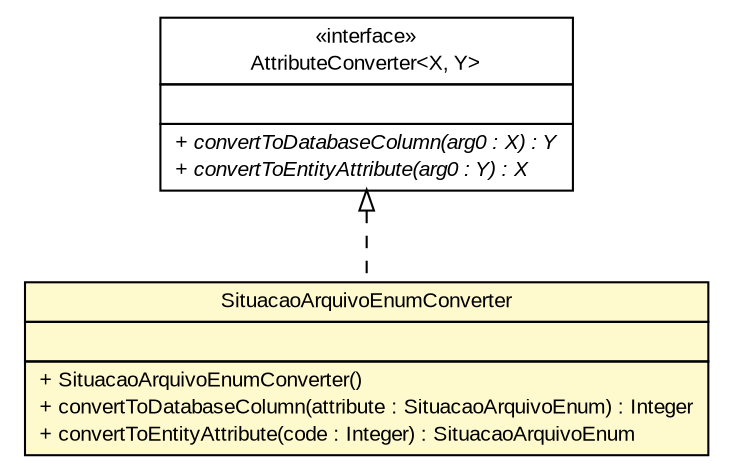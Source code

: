 #!/usr/local/bin/dot
#
# Class diagram 
# Generated by UMLGraph version R5_6 (http://www.umlgraph.org/)
#

digraph G {
	edge [fontname="arial",fontsize=10,labelfontname="arial",labelfontsize=10];
	node [fontname="arial",fontsize=10,shape=plaintext];
	nodesep=0.25;
	ranksep=0.5;
	// br.gov.to.sefaz.arr.persistence.converter.SituacaoArquivoEnumConverter
	c120748 [label=<<table title="br.gov.to.sefaz.arr.persistence.converter.SituacaoArquivoEnumConverter" border="0" cellborder="1" cellspacing="0" cellpadding="2" port="p" bgcolor="lemonChiffon" href="./SituacaoArquivoEnumConverter.html">
		<tr><td><table border="0" cellspacing="0" cellpadding="1">
<tr><td align="center" balign="center"> SituacaoArquivoEnumConverter </td></tr>
		</table></td></tr>
		<tr><td><table border="0" cellspacing="0" cellpadding="1">
<tr><td align="left" balign="left">  </td></tr>
		</table></td></tr>
		<tr><td><table border="0" cellspacing="0" cellpadding="1">
<tr><td align="left" balign="left"> + SituacaoArquivoEnumConverter() </td></tr>
<tr><td align="left" balign="left"> + convertToDatabaseColumn(attribute : SituacaoArquivoEnum) : Integer </td></tr>
<tr><td align="left" balign="left"> + convertToEntityAttribute(code : Integer) : SituacaoArquivoEnum </td></tr>
		</table></td></tr>
		</table>>, URL="./SituacaoArquivoEnumConverter.html", fontname="arial", fontcolor="black", fontsize=10.0];
	//br.gov.to.sefaz.arr.persistence.converter.SituacaoArquivoEnumConverter implements javax.persistence.AttributeConverter<X, Y>
	c120976:p -> c120748:p [dir=back,arrowtail=empty,style=dashed];
	// javax.persistence.AttributeConverter<X, Y>
	c120976 [label=<<table title="javax.persistence.AttributeConverter" border="0" cellborder="1" cellspacing="0" cellpadding="2" port="p" href="http://java.sun.com/j2se/1.4.2/docs/api/javax/persistence/AttributeConverter.html">
		<tr><td><table border="0" cellspacing="0" cellpadding="1">
<tr><td align="center" balign="center"> &#171;interface&#187; </td></tr>
<tr><td align="center" balign="center"> AttributeConverter&lt;X, Y&gt; </td></tr>
		</table></td></tr>
		<tr><td><table border="0" cellspacing="0" cellpadding="1">
<tr><td align="left" balign="left">  </td></tr>
		</table></td></tr>
		<tr><td><table border="0" cellspacing="0" cellpadding="1">
<tr><td align="left" balign="left"><font face="arial italic" point-size="10.0"> + convertToDatabaseColumn(arg0 : X) : Y </font></td></tr>
<tr><td align="left" balign="left"><font face="arial italic" point-size="10.0"> + convertToEntityAttribute(arg0 : Y) : X </font></td></tr>
		</table></td></tr>
		</table>>, URL="http://java.sun.com/j2se/1.4.2/docs/api/javax/persistence/AttributeConverter.html", fontname="arial", fontcolor="black", fontsize=10.0];
}

